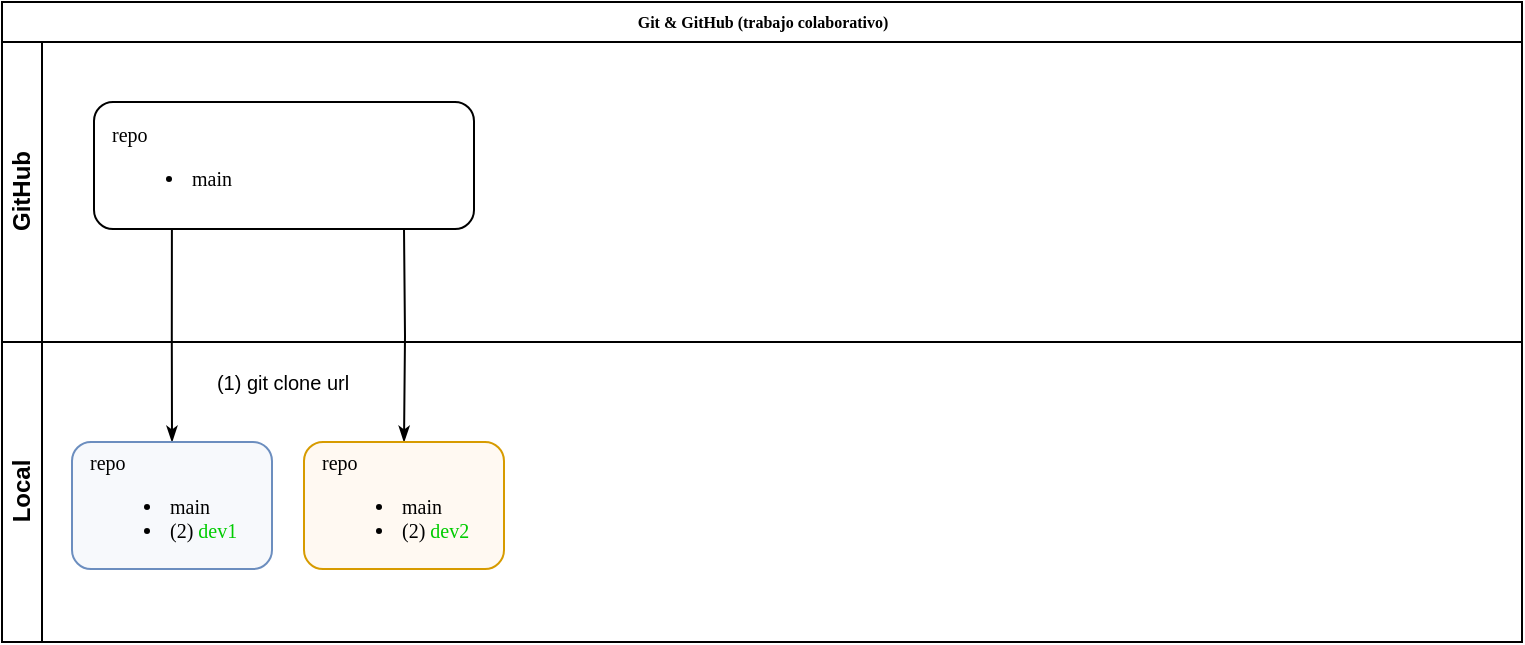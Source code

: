 <mxfile version="15.5.7" type="github">
  <diagram name="Page-1" id="c7488fd3-1785-93aa-aadb-54a6760d102a">
    <mxGraphModel dx="946" dy="591" grid="1" gridSize="10" guides="1" tooltips="1" connect="1" arrows="1" fold="1" page="1" pageScale="1" pageWidth="1100" pageHeight="850" background="none" math="0" shadow="0">
      <root>
        <mxCell id="0" />
        <mxCell id="1" parent="0" />
        <mxCell id="2b4e8129b02d487f-1" value="Git &amp;amp; GitHub (trabajo colaborativo)" style="swimlane;html=1;childLayout=stackLayout;horizontal=1;startSize=20;horizontalStack=0;rounded=0;shadow=0;labelBackgroundColor=none;strokeWidth=1;fontFamily=Verdana;fontSize=8;align=center;" parent="1" vertex="1">
          <mxGeometry x="180" y="70" width="760" height="320" as="geometry" />
        </mxCell>
        <mxCell id="2b4e8129b02d487f-24" style="edgeStyle=orthogonalEdgeStyle;rounded=0;html=1;labelBackgroundColor=none;startArrow=none;startFill=0;startSize=5;endArrow=classicThin;endFill=1;endSize=5;jettySize=auto;orthogonalLoop=1;strokeWidth=1;fontFamily=Verdana;fontSize=8;exitX=0.205;exitY=0.992;exitDx=0;exitDy=0;exitPerimeter=0;entryX=0.5;entryY=0;entryDx=0;entryDy=0;" parent="2b4e8129b02d487f-1" source="2b4e8129b02d487f-6" target="4puBNBnCgwYLjHy2vO-K-1" edge="1">
          <mxGeometry relative="1" as="geometry">
            <mxPoint x="85" y="167" as="targetPoint" />
            <mxPoint x="85" y="120" as="sourcePoint" />
          </mxGeometry>
        </mxCell>
        <mxCell id="2b4e8129b02d487f-2" value="GitHub" style="swimlane;html=1;startSize=20;horizontal=0;" parent="2b4e8129b02d487f-1" vertex="1">
          <mxGeometry y="20" width="760" height="150" as="geometry" />
        </mxCell>
        <mxCell id="2b4e8129b02d487f-6" value="repo&lt;br style=&quot;font-size: 10px;&quot;&gt;&lt;ul style=&quot;font-size: 10px;&quot;&gt;&lt;li style=&quot;font-size: 10px;&quot;&gt;&lt;span style=&quot;font-size: 10px;&quot;&gt;main&lt;/span&gt;&lt;/li&gt;&lt;/ul&gt;" style="rounded=1;whiteSpace=wrap;html=1;shadow=0;labelBackgroundColor=none;strokeWidth=1;fontFamily=Verdana;fontSize=10;align=left;spacingLeft=7;" parent="2b4e8129b02d487f-2" vertex="1">
          <mxGeometry x="46" y="30" width="190" height="63.5" as="geometry" />
        </mxCell>
        <mxCell id="2b4e8129b02d487f-4" value="Local" style="swimlane;html=1;startSize=20;horizontal=0;" parent="2b4e8129b02d487f-1" vertex="1">
          <mxGeometry y="170" width="760" height="150" as="geometry" />
        </mxCell>
        <mxCell id="4puBNBnCgwYLjHy2vO-K-1" value="repo&lt;br style=&quot;font-size: 10px&quot;&gt;&lt;ul style=&quot;font-size: 10px&quot;&gt;&lt;li style=&quot;font-size: 10px&quot;&gt;&lt;span style=&quot;font-size: 10px&quot;&gt;main&lt;/span&gt;&lt;/li&gt;&lt;li style=&quot;font-size: 10px&quot;&gt;&lt;span style=&quot;font-size: 10px&quot;&gt;(2) &lt;font color=&quot;#00cc00&quot;&gt;dev1&lt;/font&gt;&lt;/span&gt;&lt;/li&gt;&lt;/ul&gt;" style="rounded=1;whiteSpace=wrap;html=1;shadow=0;labelBackgroundColor=none;strokeWidth=1;fontFamily=Verdana;fontSize=10;align=left;spacingLeft=7;fillColor=#F7F9FC;strokeColor=#6c8ebf;" parent="2b4e8129b02d487f-4" vertex="1">
          <mxGeometry x="35" y="50" width="100" height="63.5" as="geometry" />
        </mxCell>
        <mxCell id="4puBNBnCgwYLjHy2vO-K-2" value="&lt;font style=&quot;font-size: 10px&quot;&gt;(1) git clone url&lt;/font&gt;" style="text;html=1;align=center;verticalAlign=middle;resizable=0;points=[];autosize=1;strokeColor=none;fillColor=none;" parent="2b4e8129b02d487f-4" vertex="1">
          <mxGeometry x="100" y="10" width="80" height="20" as="geometry" />
        </mxCell>
        <mxCell id="ub5eOIayWvv7YHSwUXtE-1" style="edgeStyle=orthogonalEdgeStyle;rounded=0;html=1;labelBackgroundColor=none;startArrow=none;startFill=0;startSize=5;endArrow=classicThin;endFill=1;endSize=5;jettySize=auto;orthogonalLoop=1;strokeWidth=1;fontFamily=Verdana;fontSize=8;entryX=0.5;entryY=0;entryDx=0;entryDy=0;" edge="1" parent="2b4e8129b02d487f-4" target="ub5eOIayWvv7YHSwUXtE-2">
          <mxGeometry relative="1" as="geometry">
            <mxPoint x="10" y="-107" as="targetPoint" />
            <mxPoint x="201" y="-57" as="sourcePoint" />
          </mxGeometry>
        </mxCell>
        <mxCell id="ub5eOIayWvv7YHSwUXtE-2" value="repo&lt;br style=&quot;font-size: 10px&quot;&gt;&lt;ul style=&quot;font-size: 10px&quot;&gt;&lt;li style=&quot;font-size: 10px&quot;&gt;&lt;span style=&quot;font-size: 10px&quot;&gt;main&lt;/span&gt;&lt;/li&gt;&lt;li style=&quot;font-size: 10px&quot;&gt;&lt;span style=&quot;font-size: 10px&quot;&gt;(2) &lt;font color=&quot;#00cc00&quot;&gt;dev2&lt;/font&gt;&lt;/span&gt;&lt;/li&gt;&lt;/ul&gt;" style="rounded=1;whiteSpace=wrap;html=1;shadow=0;labelBackgroundColor=none;strokeWidth=1;fontFamily=Verdana;fontSize=10;align=left;spacingLeft=7;fillColor=#FFF9F2;strokeColor=#d79b00;" vertex="1" parent="2b4e8129b02d487f-4">
          <mxGeometry x="151" y="50" width="100" height="63.5" as="geometry" />
        </mxCell>
      </root>
    </mxGraphModel>
  </diagram>
</mxfile>
